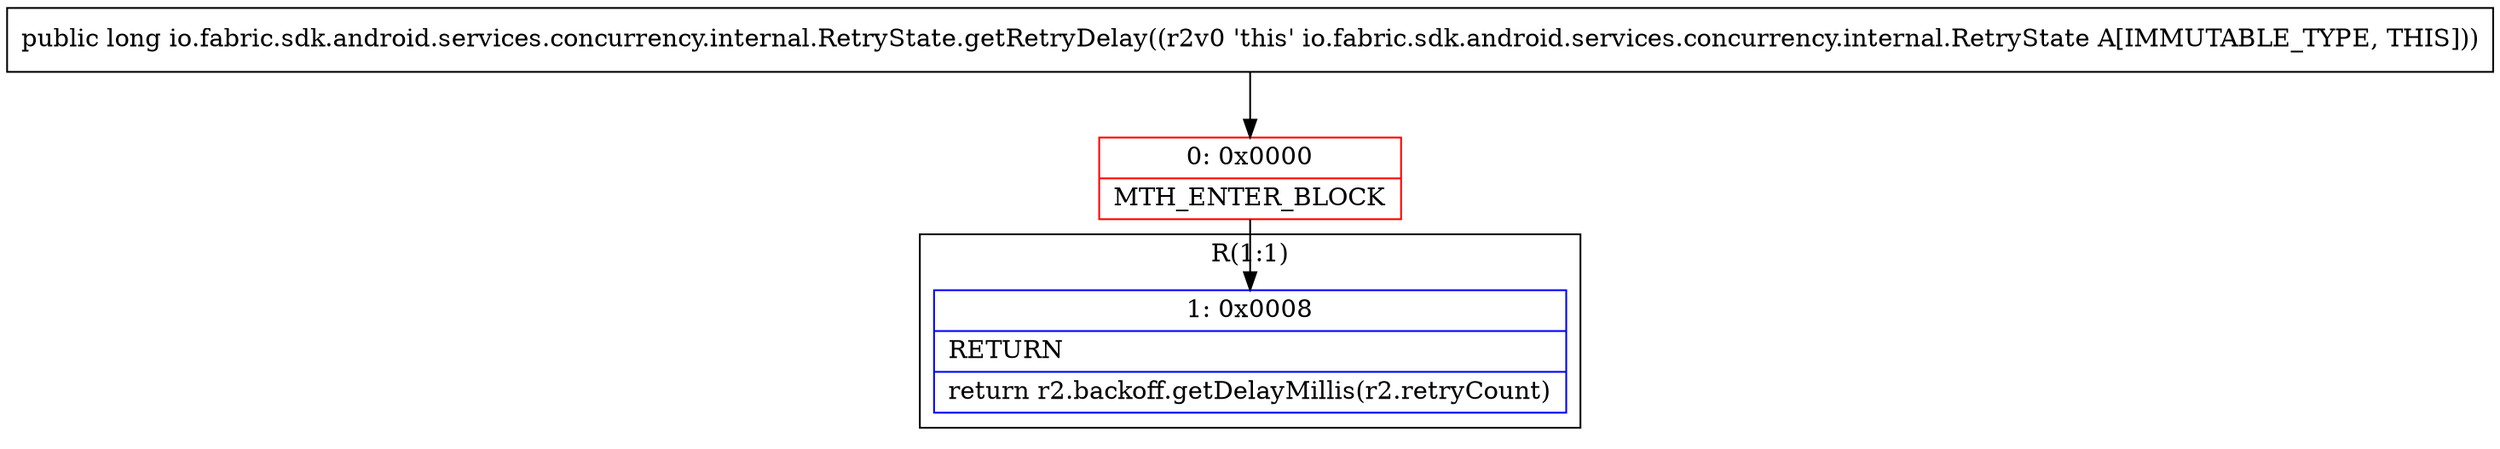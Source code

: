 digraph "CFG forio.fabric.sdk.android.services.concurrency.internal.RetryState.getRetryDelay()J" {
subgraph cluster_Region_1682672335 {
label = "R(1:1)";
node [shape=record,color=blue];
Node_1 [shape=record,label="{1\:\ 0x0008|RETURN\l|return r2.backoff.getDelayMillis(r2.retryCount)\l}"];
}
Node_0 [shape=record,color=red,label="{0\:\ 0x0000|MTH_ENTER_BLOCK\l}"];
MethodNode[shape=record,label="{public long io.fabric.sdk.android.services.concurrency.internal.RetryState.getRetryDelay((r2v0 'this' io.fabric.sdk.android.services.concurrency.internal.RetryState A[IMMUTABLE_TYPE, THIS])) }"];
MethodNode -> Node_0;
Node_0 -> Node_1;
}

